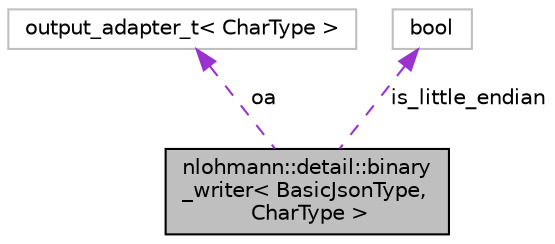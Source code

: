 digraph "nlohmann::detail::binary_writer&lt; BasicJsonType, CharType &gt;"
{
 // INTERACTIVE_SVG=YES
  edge [fontname="Helvetica",fontsize="10",labelfontname="Helvetica",labelfontsize="10"];
  node [fontname="Helvetica",fontsize="10",shape=record];
  Node1 [label="nlohmann::detail::binary\l_writer\< BasicJsonType,\l CharType \>",height=0.2,width=0.4,color="black", fillcolor="grey75", style="filled", fontcolor="black"];
  Node2 -> Node1 [dir="back",color="darkorchid3",fontsize="10",style="dashed",label=" oa" ,fontname="Helvetica"];
  Node2 [label="output_adapter_t\< CharType \>",height=0.2,width=0.4,color="grey75", fillcolor="white", style="filled"];
  Node3 -> Node1 [dir="back",color="darkorchid3",fontsize="10",style="dashed",label=" is_little_endian" ,fontname="Helvetica"];
  Node3 [label="bool",height=0.2,width=0.4,color="grey75", fillcolor="white", style="filled"];
}
